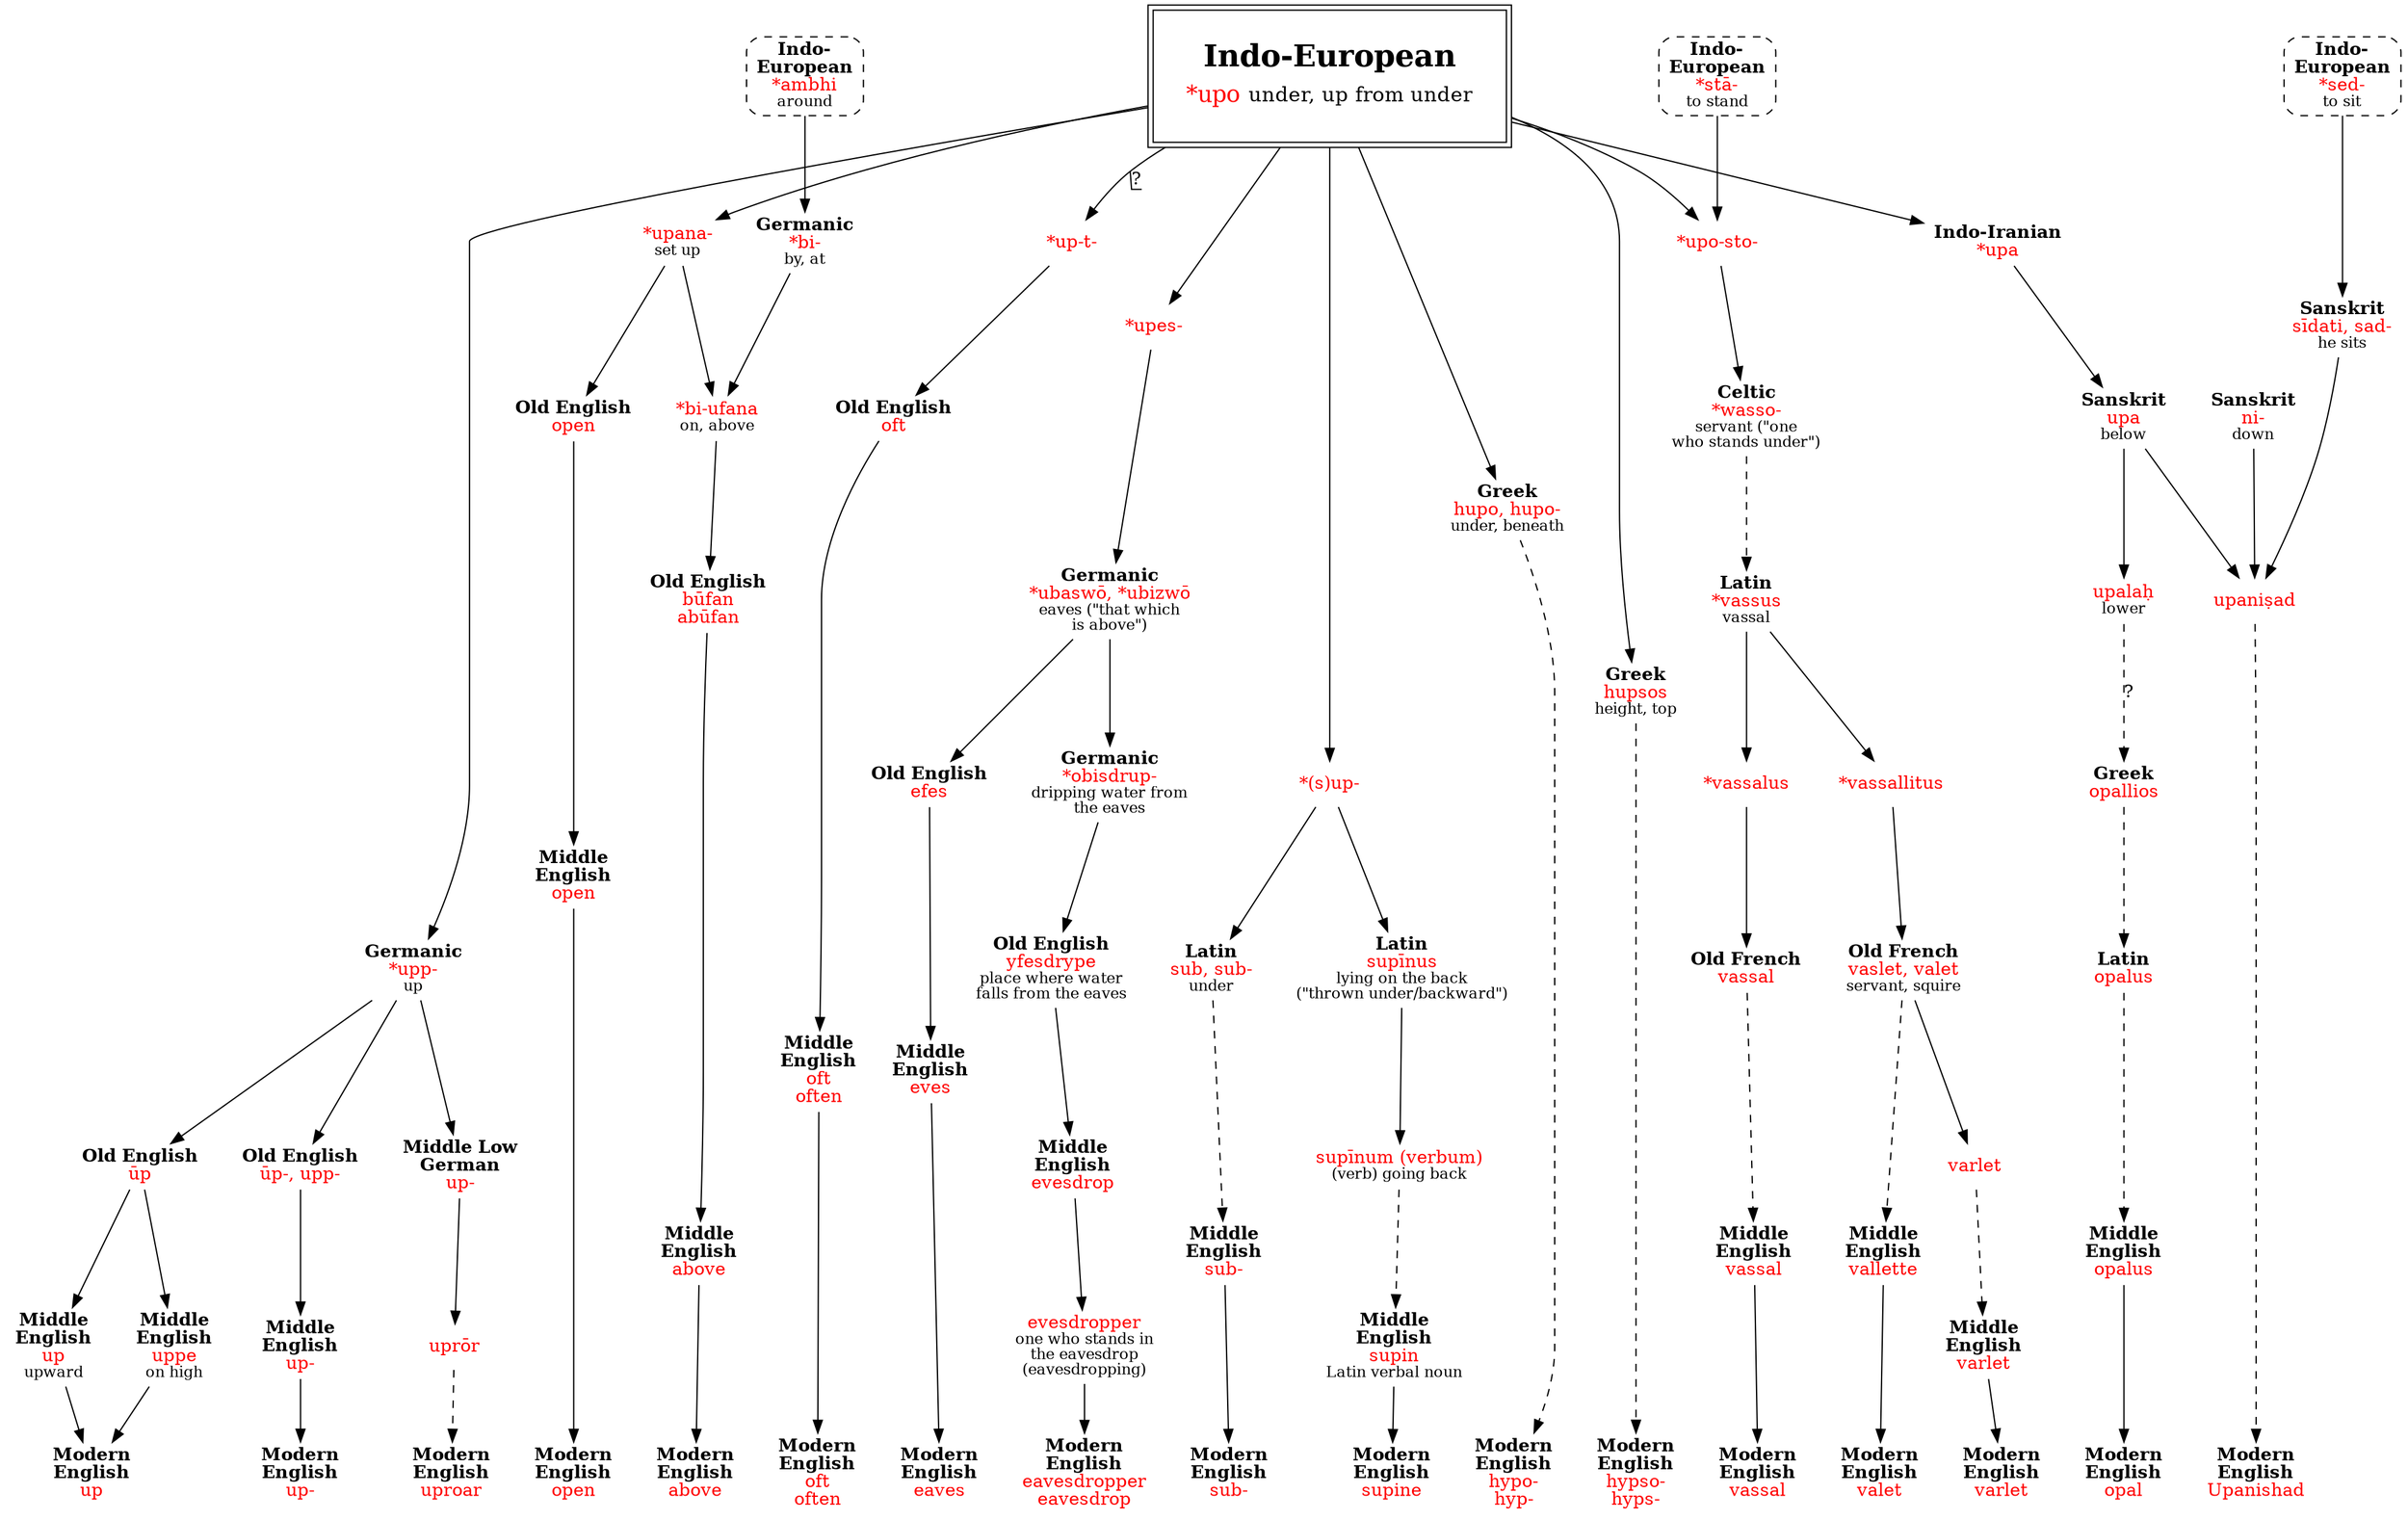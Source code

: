 strict digraph {
/* sources: AHD */
node [shape=none]

// omitted: Aufklärung

upoIE [label=<<table border="0"><tr><td colspan="2"><font point-size="24"><b>Indo-European</b></font></td></tr><tr><td><font point-size="18" color="red">*upo</font></td><td><font point-size="16">under, up from under</font></td></tr></table>> tooltip="Indo-European \"*upo\" under, up from under" shape=box peripheries=2 margin=.3]

// up
uppGmc [label=<<b>Germanic</b><br/><font color="red">*upp-</font><br/><font point-size="12">up</font>>]
upOE [label=<<b>Old English</b><br/><font color="red">ūp</font>>]
upME [label=<<b>Middle<br/>English</b><br/><font color="red">up</font><br/><font point-size="12">upward</font>>]
uppeME [label=<<b>Middle<br/>English</b><br/><font color="red">uppe</font><br/><font point-size="12">on high</font>>]
up [label=<<b>Modern<br/>English</b><br/><font color="red">up</font>>]
upoIE -> uppGmc -> upOE -> { upME uppeME } -> up

// up-
uppOE [label=<<b>Old English</b><br/><font color="red">ūp-, upp-</font>>]
up2ME [label=<<b>Middle<br/>English</b><br/><font color="red">up-</font>>]
up2 [label=<<b>Modern<br/>English</b><br/><font color="red">up-</font>>]
uppGmc -> uppOE -> up2ME -> up2

// uproar
upMLG [label=<<b>Middle Low<br/>German</b><br/><font color="red">up-</font>>]
uprorMLG [label=<<font color="red">uprōr</font>>]
uproar [label=<<b>Modern<br/>English</b><br/><font color="red">uproar</font>>]
uppGmc -> upMLG -> uprorMLG 
uprorMLG -> uproar [style=dashed]

// open
upanaGmc [label=<<font color="red">*upana-</font><br/><font point-size="12">set up</font>>]
openOE [label=<<b>Old English</b><br/><font color="red">open</font>>]
openME [label=<<b>Middle<br/>English</b><br/><font color="red">open</font>>]
open [label=<<b>Modern<br/>English</b><br/><font color="red">open</font>>]
upoIE -> upanaGmc -> openOE -> openME -> open

// above
ambhiIE [label=<<b>Indo-<br/>European</b><br/><font color="red">*ambhi</font><br/><font point-size="12">around</font>> shape=box style="dashed,rounded" URL="ambhi-around.svg"]
biGmc [label=<<b>Germanic</b><br/><font color="red">*bi-</font><br/><font point-size="12">by, at</font>>]
biufanaGmc [label=<<font color="red">*bi-ufana</font><br/><font point-size="12">on, above</font>>]
bufanOE [label=<<b>Old English</b><br/><font color="red">būfan<br/>abūfan</font>>]
abovenME [label=<<b>Middle<br/>English</b><br/><font color="red">above</font>>]
above [label=<<b>Modern<br/>English</b><br/><font color="red">above</font>>]
ambhiIE -> biGmc
{ biGmc upanaGmc } -> biufanaGmc -> bufanOE -> abovenME -> above

// oft, often
uptIE [label=<<font color="red">*up-t-</font>>]
oftOE [label=<<b>Old English</b><br/><font color="red">oft</font>>]
oftME [label=<<b>Middle<br/>English</b><br/><font color="red">oft<br/>often</font>>]
oft [label=<<b>Modern<br/>English</b><br/><font color="red">oft<br/>often</font>>]
upoIE -> uptIE [label="?" decorate=true]
uptIE -> oftOE -> oftME -> oft

// eaves
upesIE [label=<<font color="red">*upes-</font>>]
ubaswoGmc [label=<<b>Germanic</b><br/><font color="red">*ubaswō, *ubizwō</font><br/><font point-size="12">eaves ("that which<br/>is above")</font>>]
efesOE [label=<<b>Old English</b><br/><font color="red">efes</font>>]
evesME [label=<<b>Middle<br/>English</b><br/><font color="red">eves</font>>]
eaves [label=<<b>Modern<br/>English</b><br/><font color="red">eaves</font>>]
upoIE -> upesIE -> ubaswoGmc -> efesOE -> evesME -> eaves

// eavesdrop
obisdrupGmc [label=<<b>Germanic</b><br/><font color="red">*obisdrup-</font><br/><font point-size="12">dripping water from<br/>the eaves</font>>]
yfesdrypeOE [label=<<b>Old English</b><br/><font color="red">yfesdrype</font><br/><font point-size="12">place where water<br/>falls from the eaves</font>>]
evesdropME [label=<<b>Middle<br/>English</b><br/><font color="red">evesdrop</font>>]
evesdropperME [label=<<font color="red">evesdropper</font><br/><font point-size="12">one who stands in<br/>the eavesdrop<br/>(eavesdropping)</font>>]
eavesdrop [label=<<b>Modern<br/>English</b><br/><font color="red">eavesdropper<br/>eavesdrop</font>>]
ubaswoGmc -> obisdrupGmc -> yfesdrypeOE -> evesdropME -> evesdropperME -> eavesdrop

// sub- (omitted: soutane)
supIE [label=<<font color="red">*(s)up-</font>>]
subL [label=<<b>Latin</b><br/><font color="red">sub, sub-</font><br/><font point-size="12">under</font>>]
subME [label=<<b>Middle<br/>English</b><br/><font color="red">sub-</font>>]
sub [label=<<b>Modern<br/>English</b><br/><font color="red">sub-</font>>]
upoIE -> supIE -> subL
subL -> subME [style=dashed]
subME -> sub

// supine
supinusL [label=<<b>Latin</b><br/><font color="red">supīnus</font><br/><font point-size="12">lying on the back<br/>("thrown under/backward")</font>>]
supinumL [label=<<font color="red">supīnum (verbum)</font><br/><font point-size="12">(verb) going back</font>>]
supinME [label=<<b>Middle<br/>English</b><br/><font color="red">supin</font><br/><font point-size="12">Latin verbal noun</font>>]
supine [label=<<b>Modern<br/>English</b><br/><font color="red">supine</font>>]
supIE -> supinusL -> supinumL 
supinumL -> supinME [style=dashed]
supinME -> supine

// subterfuge

// hypo-
hupoGk [label=<<b>Greek</b><br/><font color="red">hupo, hupo-</font><br/><font point-size="12">under, beneath</font>>]
hypo [label=<<b>Modern<br/>English</b><br/><font color="red">hypo-<br/>hyp-</font>>]
upoIE -> hupoGk
hupoGk -> hypo [style=dashed]

// hypso
hupsosGk [label=<<b>Greek</b><br/><font color="red">hupsos</font><br/><font point-size="12">height, top</font>>]
hypso [label=<<b>Modern<br/>English</b><br/><font color="red">hypso-<br/>hyps-</font>>]
upoIE -> hupsosGk
hupsosGk -> hypso [style=dashed]

// palfrey?

// vassal
staIE [label=<<b>Indo-<br/>European</b><br/><font color="red">*stā-</font><br/><font point-size="12">to stand</font>> shape=box style="dashed,rounded" URL="sta-stand.svg"]
upostoIE [label=<<font color="red">*upo-sto-</font>>]
wassoC [label=<<b>Celtic</b><br/><font color="red">*wasso-</font><br/><font point-size="12">servant ("one<br/>who stands under")</font>>]
vassusL [label=<<b>Latin</b><br/><font color="red">*vassus</font><br/><font point-size="12">vassal</font>>]
vassalusL [label=<<font color="red">*vassalus</font>>]
vassalOF [label=<<b>Old French</b><br/><font color="red">vassal</font>>]
vassalME [label=<<b>Middle<br/>English</b><br/><font color="red">vassal</font>>]
vassal [label=<<b>Modern<br/>English</b><br/><font color="red">vassal</font>>]
{ upoIE staIE } -> upostoIE -> wassoC
wassoC -> vassusL [style=dashed]
vassusL -> vassalusL -> vassalOF
vassalOF -> vassalME [style=dashed]
vassalME -> vassal

// valet
vassellitusL [label=<<font color="red">*vassallitus</font>>]
valetOF [label=<<b>Old French</b><br/><font color="red">vaslet, valet</font><br/><font point-size="12">servant, squire</font>>]
valetteME [label=<<b>Middle<br/>English</b><br/><font color="red">vallette</font>>]
valet [label=<<b>Modern<br/>English</b><br/><font color="red">valet</font>>]
vassusL -> vassellitusL -> valetOF
valetOF -> valetteME [style=dashed]
valetteME -> valet

// varlet
varletOF [label=<<font color="red">varlet</font>>]
varletME [label=<<b>Middle<br/>English</b><br/><font color="red">varlet</font>>]
varlet [label=<<b>Modern<br/>English</b><br/><font color="red">varlet</font>>]
valetOF -> varletOF
varletOF -> varletME [style=dashed]
varletME -> varlet

// opal
upaII [label=<<b>Indo-Iranian</b><br/><font color="red">*upa</font>>]
upaSk [label=<<b>Sanskrit</b><br/><font color="red">upa</font><br/><font point-size="12">below</font>>]
upalahSk [label=<<font color="red">upalaḥ</font><br/><font point-size="12">lower</font>>]
opalliosGk [label=<<b>Greek</b><br/><font color="red">opallios</font>>]
opalusL [label=<<b>Latin</b><br/><font color="red">opalus</font>>]
opalusME [label=<<b>Middle<br/>English</b><br/><font color="red">opalus</font>>]
opal [label=<<b>Modern<br/>English</b><br/><font color="red">opal</font>>]
upoIE -> upaII -> upaSk -> upalahSk
upalahSk -> opalliosGk [style=dashed label="?"]
opalliosGk -> opalusL -> opalusME [style=dashed]
opalusME -> opal

// Upanishad
niSk [label=<<b>Sanskrit</b><br/><font color="red">ni-</font><br/><font point-size="12">down</font>>]
sedIE [label=<<b>Indo-<br/>European</b><br/><font color="red">*sed-</font><br/><font point-size="12">to sit</font>> shape=box style="dashed,rounded" URL="sed-sit.svg"]
sadSk [label=<<b>Sanskrit</b><br/><font color="red">sīdati, sad-</font><br/><font point-size="12">he sits</font>>]
upanisadSk [label=<<font color="red">upaniṣad</font>>]
upanishad [label=<<b>Modern<br/>English</b><br/><font color="red">Upanishad</font>>]
sedIE -> sadSk
{ upaSk niSk sadSk } -> upanisadSk
upanisadSk -> upanishad [style=dashed]

// Zend-Avesta


{ rank=sink up up2 uproar open above oft eaves eavesdrop sub supine hypo hypso vassal valet varlet opal upanishad }
{ rank=same ambhiIE staIE sedIE }
}